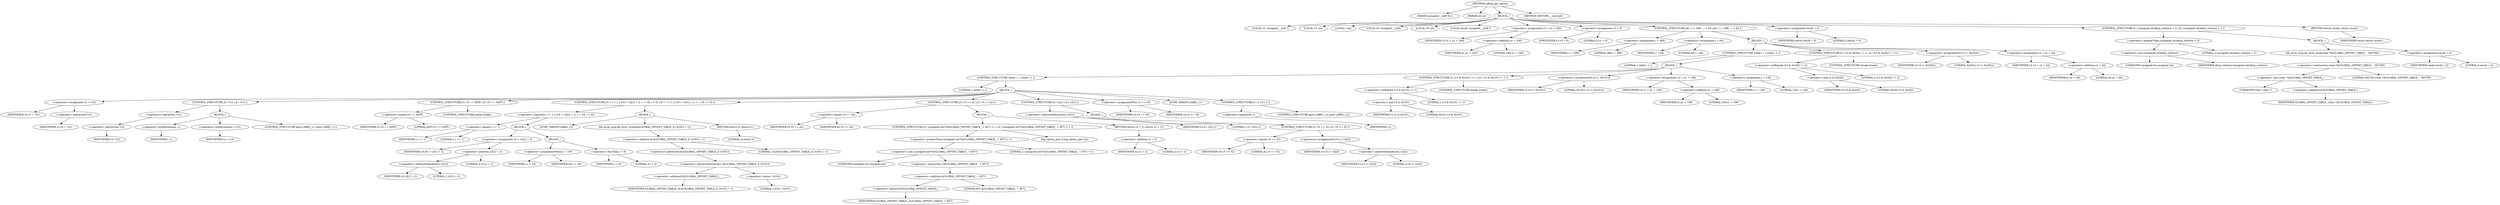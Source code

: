 digraph udhcp_get_option {  
"1000107" [label = "(METHOD,udhcp_get_option)" ]
"1000108" [label = "(PARAM,unsigned __int8 *a1)" ]
"1000109" [label = "(PARAM,int a2)" ]
"1000110" [label = "(BLOCK,,)" ]
"1000111" [label = "(LOCAL,v2: unsigned __int8 *)" ]
"1000112" [label = "(LOCAL,v3: int)" ]
"1000113" [label = "(LOCAL,i: int)" ]
"1000114" [label = "(LOCAL,v5: unsigned __int8)" ]
"1000115" [label = "(LOCAL,v6: int)" ]
"1000116" [label = "(LOCAL,result: unsigned __int8 *)" ]
"1000117" [label = "(<operator>.assignment,v2 = a1 + 240)" ]
"1000118" [label = "(IDENTIFIER,v2,v2 = a1 + 240)" ]
"1000119" [label = "(<operator>.addition,a1 + 240)" ]
"1000120" [label = "(IDENTIFIER,a1,a1 + 240)" ]
"1000121" [label = "(LITERAL,240,a1 + 240)" ]
"1000122" [label = "(<operator>.assignment,v3 = 0)" ]
"1000123" [label = "(IDENTIFIER,v3,v3 = 0)" ]
"1000124" [label = "(LITERAL,0,v3 = 0)" ]
"1000125" [label = "(CONTROL_STRUCTURE,for ( i = 388; ; i = 64 ),for ( i = 388; ; i = 64 ))" ]
"1000126" [label = "(<operator>.assignment,i = 388)" ]
"1000127" [label = "(IDENTIFIER,i,i = 388)" ]
"1000128" [label = "(LITERAL,388,i = 388)" ]
"1000129" [label = "(<operator>.assignment,i = 64)" ]
"1000130" [label = "(IDENTIFIER,i,i = 64)" ]
"1000131" [label = "(LITERAL,64,i = 64)" ]
"1000132" [label = "(BLOCK,,)" ]
"1000133" [label = "(CONTROL_STRUCTURE,while ( 1 ),while ( 1 ))" ]
"1000134" [label = "(LITERAL,1,while ( 1 ))" ]
"1000135" [label = "(BLOCK,,)" ]
"1000136" [label = "(CONTROL_STRUCTURE,while ( 1 ),while ( 1 ))" ]
"1000137" [label = "(LITERAL,1,while ( 1 ))" ]
"1000138" [label = "(BLOCK,,)" ]
"1000139" [label = "(<operator>.assignment,v5 = *v2)" ]
"1000140" [label = "(IDENTIFIER,v5,v5 = *v2)" ]
"1000141" [label = "(<operator>.indirection,*v2)" ]
"1000142" [label = "(IDENTIFIER,v2,v5 = *v2)" ]
"1000143" [label = "(CONTROL_STRUCTURE,if ( !*v2 ),if ( !*v2 ))" ]
"1000144" [label = "(<operator>.logicalNot,!*v2)" ]
"1000145" [label = "(<operator>.indirection,*v2)" ]
"1000146" [label = "(IDENTIFIER,v2,!*v2)" ]
"1000147" [label = "(BLOCK,,)" ]
"1000148" [label = "(<operator>.preDecrement,--i)" ]
"1000149" [label = "(IDENTIFIER,i,--i)" ]
"1000150" [label = "(<operator>.preIncrement,++v2)" ]
"1000151" [label = "(IDENTIFIER,v2,++v2)" ]
"1000152" [label = "(CONTROL_STRUCTURE,goto LABEL_11;,goto LABEL_11;)" ]
"1000153" [label = "(CONTROL_STRUCTURE,if ( v5 == 0xFF ),if ( v5 == 0xFF ))" ]
"1000154" [label = "(<operator>.equals,v5 == 0xFF)" ]
"1000155" [label = "(IDENTIFIER,v5,v5 == 0xFF)" ]
"1000156" [label = "(LITERAL,0xFF,v5 == 0xFF)" ]
"1000157" [label = "(CONTROL_STRUCTURE,break;,break;)" ]
"1000158" [label = "(CONTROL_STRUCTURE,if ( i == 1 || (v6 = v2[1] + 2, i -= v6, i < 0) ),if ( i == 1 || (v6 = v2[1] + 2, i -= v6, i < 0) ))" ]
"1000159" [label = "(<operator>.logicalOr,i == 1 || (v6 = v2[1] + 2, i -= v6, i < 0))" ]
"1000160" [label = "(<operator>.equals,i == 1)" ]
"1000161" [label = "(IDENTIFIER,i,i == 1)" ]
"1000162" [label = "(LITERAL,1,i == 1)" ]
"1000163" [label = "(BLOCK,,)" ]
"1000164" [label = "(<operator>.assignment,v6 = v2[1] + 2)" ]
"1000165" [label = "(IDENTIFIER,v6,v6 = v2[1] + 2)" ]
"1000166" [label = "(<operator>.addition,v2[1] + 2)" ]
"1000167" [label = "(<operator>.indirectIndexAccess,v2[1])" ]
"1000168" [label = "(IDENTIFIER,v2,v2[1] + 2)" ]
"1000169" [label = "(LITERAL,1,v2[1] + 2)" ]
"1000170" [label = "(LITERAL,2,v2[1] + 2)" ]
"1000171" [label = "(BLOCK,,)" ]
"1000172" [label = "(<operator>.assignmentMinus,i -= v6)" ]
"1000173" [label = "(IDENTIFIER,i,i -= v6)" ]
"1000174" [label = "(IDENTIFIER,v6,i -= v6)" ]
"1000175" [label = "(<operator>.lessThan,i < 0)" ]
"1000176" [label = "(IDENTIFIER,i,i < 0)" ]
"1000177" [label = "(LITERAL,0,i < 0)" ]
"1000178" [label = "(BLOCK,,)" ]
"1000179" [label = "(JUMP_TARGET,LABEL_12)" ]
"1000180" [label = "(bb_error_msg,bb_error_msg(&(&GLOBAL_OFFSET_TABLE_)[-14191] + 1))" ]
"1000181" [label = "(<operator>.addition,&(&GLOBAL_OFFSET_TABLE_)[-14191] + 1)" ]
"1000182" [label = "(<operator>.addressOf,&(&GLOBAL_OFFSET_TABLE_)[-14191])" ]
"1000183" [label = "(<operator>.indirectIndexAccess,(&GLOBAL_OFFSET_TABLE_)[-14191])" ]
"1000184" [label = "(<operator>.addressOf,&GLOBAL_OFFSET_TABLE_)" ]
"1000185" [label = "(IDENTIFIER,GLOBAL_OFFSET_TABLE_,&(&GLOBAL_OFFSET_TABLE_)[-14191] + 1)" ]
"1000186" [label = "(<operator>.minus,-14191)" ]
"1000187" [label = "(LITERAL,14191,-14191)" ]
"1000188" [label = "(LITERAL,1,&(&GLOBAL_OFFSET_TABLE_)[-14191] + 1)" ]
"1000189" [label = "(RETURN,return 0;,return 0;)" ]
"1000190" [label = "(LITERAL,0,return 0;)" ]
"1000191" [label = "(CONTROL_STRUCTURE,if ( v5 == a2 ),if ( v5 == a2 ))" ]
"1000192" [label = "(<operator>.equals,v5 == a2)" ]
"1000193" [label = "(IDENTIFIER,v5,v5 == a2)" ]
"1000194" [label = "(IDENTIFIER,a2,v5 == a2)" ]
"1000195" [label = "(BLOCK,,)" ]
"1000196" [label = "(CONTROL_STRUCTURE,if ( (unsigned int)*(&GLOBAL_OFFSET_TABLE_ + 857) > 1 ),if ( (unsigned int)*(&GLOBAL_OFFSET_TABLE_ + 857) > 1 ))" ]
"1000197" [label = "(<operator>.greaterThan,(unsigned int)*(&GLOBAL_OFFSET_TABLE_ + 857) > 1)" ]
"1000198" [label = "(<operator>.cast,(unsigned int)*(&GLOBAL_OFFSET_TABLE_ + 857))" ]
"1000199" [label = "(UNKNOWN,unsigned int,unsigned int)" ]
"1000200" [label = "(<operator>.indirection,*(&GLOBAL_OFFSET_TABLE_ + 857))" ]
"1000201" [label = "(<operator>.addition,&GLOBAL_OFFSET_TABLE_ + 857)" ]
"1000202" [label = "(<operator>.addressOf,&GLOBAL_OFFSET_TABLE_)" ]
"1000203" [label = "(IDENTIFIER,GLOBAL_OFFSET_TABLE_,&GLOBAL_OFFSET_TABLE_ + 857)" ]
"1000204" [label = "(LITERAL,857,&GLOBAL_OFFSET_TABLE_ + 857)" ]
"1000205" [label = "(LITERAL,1,(unsigned int)*(&GLOBAL_OFFSET_TABLE_ + 857) > 1)" ]
"1000206" [label = "(log_option_part_0,log_option_part_0())" ]
"1000207" [label = "(RETURN,return v2 + 2;,return v2 + 2;)" ]
"1000208" [label = "(<operator>.addition,v2 + 2)" ]
"1000209" [label = "(IDENTIFIER,v2,v2 + 2)" ]
"1000210" [label = "(LITERAL,2,v2 + 2)" ]
"1000211" [label = "(CONTROL_STRUCTURE,if ( v2[1] ),if ( v2[1] ))" ]
"1000212" [label = "(<operator>.indirectIndexAccess,v2[1])" ]
"1000213" [label = "(IDENTIFIER,v2,if ( v2[1] ))" ]
"1000214" [label = "(LITERAL,1,if ( v2[1] ))" ]
"1000215" [label = "(BLOCK,,)" ]
"1000216" [label = "(CONTROL_STRUCTURE,if ( v5 == 52 ),if ( v5 == 52 ))" ]
"1000217" [label = "(<operator>.equals,v5 == 52)" ]
"1000218" [label = "(IDENTIFIER,v5,v5 == 52)" ]
"1000219" [label = "(LITERAL,52,v5 == 52)" ]
"1000220" [label = "(<operators>.assignmentOr,v3 |= v2[2])" ]
"1000221" [label = "(IDENTIFIER,v3,v3 |= v2[2])" ]
"1000222" [label = "(<operator>.indirectIndexAccess,v2[2])" ]
"1000223" [label = "(IDENTIFIER,v2,v3 |= v2[2])" ]
"1000224" [label = "(LITERAL,2,v3 |= v2[2])" ]
"1000225" [label = "(<operator>.assignmentPlus,v2 += v6)" ]
"1000226" [label = "(IDENTIFIER,v2,v2 += v6)" ]
"1000227" [label = "(IDENTIFIER,v6,v2 += v6)" ]
"1000228" [label = "(JUMP_TARGET,LABEL_11)" ]
"1000229" [label = "(CONTROL_STRUCTURE,if ( !i ),if ( !i ))" ]
"1000230" [label = "(<operator>.logicalNot,!i)" ]
"1000231" [label = "(IDENTIFIER,i,!i)" ]
"1000232" [label = "(CONTROL_STRUCTURE,goto LABEL_12;,goto LABEL_12;)" ]
"1000233" [label = "(CONTROL_STRUCTURE,if ( (v3 & 0x101) != 1 ),if ( (v3 & 0x101) != 1 ))" ]
"1000234" [label = "(<operator>.notEquals,(v3 & 0x101) != 1)" ]
"1000235" [label = "(<operator>.and,v3 & 0x101)" ]
"1000236" [label = "(IDENTIFIER,v3,v3 & 0x101)" ]
"1000237" [label = "(LITERAL,0x101,v3 & 0x101)" ]
"1000238" [label = "(LITERAL,1,(v3 & 0x101) != 1)" ]
"1000239" [label = "(CONTROL_STRUCTURE,break;,break;)" ]
"1000240" [label = "(<operators>.assignmentOr,v3 |= 0x101u)" ]
"1000241" [label = "(IDENTIFIER,v3,v3 |= 0x101u)" ]
"1000242" [label = "(LITERAL,0x101u,v3 |= 0x101u)" ]
"1000243" [label = "(<operator>.assignment,v2 = a1 + 108)" ]
"1000244" [label = "(IDENTIFIER,v2,v2 = a1 + 108)" ]
"1000245" [label = "(<operator>.addition,a1 + 108)" ]
"1000246" [label = "(IDENTIFIER,a1,a1 + 108)" ]
"1000247" [label = "(LITERAL,108,a1 + 108)" ]
"1000248" [label = "(<operator>.assignment,i = 128)" ]
"1000249" [label = "(IDENTIFIER,i,i = 128)" ]
"1000250" [label = "(LITERAL,128,i = 128)" ]
"1000251" [label = "(CONTROL_STRUCTURE,if ( (v3 & 0x202) != 2 ),if ( (v3 & 0x202) != 2 ))" ]
"1000252" [label = "(<operator>.notEquals,(v3 & 0x202) != 2)" ]
"1000253" [label = "(<operator>.and,v3 & 0x202)" ]
"1000254" [label = "(IDENTIFIER,v3,v3 & 0x202)" ]
"1000255" [label = "(LITERAL,0x202,v3 & 0x202)" ]
"1000256" [label = "(LITERAL,2,(v3 & 0x202) != 2)" ]
"1000257" [label = "(CONTROL_STRUCTURE,break;,break;)" ]
"1000258" [label = "(<operators>.assignmentOr,v3 |= 0x202u)" ]
"1000259" [label = "(IDENTIFIER,v3,v3 |= 0x202u)" ]
"1000260" [label = "(LITERAL,0x202u,v3 |= 0x202u)" ]
"1000261" [label = "(<operator>.assignment,v2 = a1 + 44)" ]
"1000262" [label = "(IDENTIFIER,v2,v2 = a1 + 44)" ]
"1000263" [label = "(<operator>.addition,a1 + 44)" ]
"1000264" [label = "(IDENTIFIER,a1,a1 + 44)" ]
"1000265" [label = "(LITERAL,44,a1 + 44)" ]
"1000266" [label = "(<operator>.assignment,result = 0)" ]
"1000267" [label = "(IDENTIFIER,result,result = 0)" ]
"1000268" [label = "(LITERAL,0,result = 0)" ]
"1000269" [label = "(CONTROL_STRUCTURE,if ( (unsigned int)dhcp_verbose > 2 ),if ( (unsigned int)dhcp_verbose > 2 ))" ]
"1000270" [label = "(<operator>.greaterThan,(unsigned int)dhcp_verbose > 2)" ]
"1000271" [label = "(<operator>.cast,(unsigned int)dhcp_verbose)" ]
"1000272" [label = "(UNKNOWN,unsigned int,unsigned int)" ]
"1000273" [label = "(IDENTIFIER,dhcp_verbose,(unsigned int)dhcp_verbose)" ]
"1000274" [label = "(LITERAL,2,(unsigned int)dhcp_verbose > 2)" ]
"1000275" [label = "(BLOCK,,)" ]
"1000276" [label = "(bb_error_msg,bb_error_msg((char *)&GLOBAL_OFFSET_TABLE_ - 362795))" ]
"1000277" [label = "(<operator>.subtraction,(char *)&GLOBAL_OFFSET_TABLE_ - 362795)" ]
"1000278" [label = "(<operator>.cast,(char *)&GLOBAL_OFFSET_TABLE_)" ]
"1000279" [label = "(UNKNOWN,char *,char *)" ]
"1000280" [label = "(<operator>.addressOf,&GLOBAL_OFFSET_TABLE_)" ]
"1000281" [label = "(IDENTIFIER,GLOBAL_OFFSET_TABLE_,(char *)&GLOBAL_OFFSET_TABLE_)" ]
"1000282" [label = "(LITERAL,362795,(char *)&GLOBAL_OFFSET_TABLE_ - 362795)" ]
"1000283" [label = "(<operator>.assignment,result = 0)" ]
"1000284" [label = "(IDENTIFIER,result,result = 0)" ]
"1000285" [label = "(LITERAL,0,result = 0)" ]
"1000286" [label = "(RETURN,return result;,return result;)" ]
"1000287" [label = "(IDENTIFIER,result,return result;)" ]
"1000288" [label = "(METHOD_RETURN,__usercall)" ]
  "1000107" -> "1000108" 
  "1000107" -> "1000109" 
  "1000107" -> "1000110" 
  "1000107" -> "1000288" 
  "1000110" -> "1000111" 
  "1000110" -> "1000112" 
  "1000110" -> "1000113" 
  "1000110" -> "1000114" 
  "1000110" -> "1000115" 
  "1000110" -> "1000116" 
  "1000110" -> "1000117" 
  "1000110" -> "1000122" 
  "1000110" -> "1000125" 
  "1000110" -> "1000266" 
  "1000110" -> "1000269" 
  "1000110" -> "1000286" 
  "1000117" -> "1000118" 
  "1000117" -> "1000119" 
  "1000119" -> "1000120" 
  "1000119" -> "1000121" 
  "1000122" -> "1000123" 
  "1000122" -> "1000124" 
  "1000125" -> "1000126" 
  "1000125" -> "1000129" 
  "1000125" -> "1000132" 
  "1000126" -> "1000127" 
  "1000126" -> "1000128" 
  "1000129" -> "1000130" 
  "1000129" -> "1000131" 
  "1000132" -> "1000133" 
  "1000132" -> "1000251" 
  "1000132" -> "1000258" 
  "1000132" -> "1000261" 
  "1000133" -> "1000134" 
  "1000133" -> "1000135" 
  "1000135" -> "1000136" 
  "1000135" -> "1000233" 
  "1000135" -> "1000240" 
  "1000135" -> "1000243" 
  "1000135" -> "1000248" 
  "1000136" -> "1000137" 
  "1000136" -> "1000138" 
  "1000138" -> "1000139" 
  "1000138" -> "1000143" 
  "1000138" -> "1000153" 
  "1000138" -> "1000158" 
  "1000138" -> "1000191" 
  "1000138" -> "1000211" 
  "1000138" -> "1000225" 
  "1000138" -> "1000228" 
  "1000138" -> "1000229" 
  "1000139" -> "1000140" 
  "1000139" -> "1000141" 
  "1000141" -> "1000142" 
  "1000143" -> "1000144" 
  "1000143" -> "1000147" 
  "1000144" -> "1000145" 
  "1000145" -> "1000146" 
  "1000147" -> "1000148" 
  "1000147" -> "1000150" 
  "1000147" -> "1000152" 
  "1000148" -> "1000149" 
  "1000150" -> "1000151" 
  "1000153" -> "1000154" 
  "1000153" -> "1000157" 
  "1000154" -> "1000155" 
  "1000154" -> "1000156" 
  "1000158" -> "1000159" 
  "1000158" -> "1000178" 
  "1000159" -> "1000160" 
  "1000159" -> "1000163" 
  "1000160" -> "1000161" 
  "1000160" -> "1000162" 
  "1000163" -> "1000164" 
  "1000163" -> "1000171" 
  "1000164" -> "1000165" 
  "1000164" -> "1000166" 
  "1000166" -> "1000167" 
  "1000166" -> "1000170" 
  "1000167" -> "1000168" 
  "1000167" -> "1000169" 
  "1000171" -> "1000172" 
  "1000171" -> "1000175" 
  "1000172" -> "1000173" 
  "1000172" -> "1000174" 
  "1000175" -> "1000176" 
  "1000175" -> "1000177" 
  "1000178" -> "1000179" 
  "1000178" -> "1000180" 
  "1000178" -> "1000189" 
  "1000180" -> "1000181" 
  "1000181" -> "1000182" 
  "1000181" -> "1000188" 
  "1000182" -> "1000183" 
  "1000183" -> "1000184" 
  "1000183" -> "1000186" 
  "1000184" -> "1000185" 
  "1000186" -> "1000187" 
  "1000189" -> "1000190" 
  "1000191" -> "1000192" 
  "1000191" -> "1000195" 
  "1000192" -> "1000193" 
  "1000192" -> "1000194" 
  "1000195" -> "1000196" 
  "1000195" -> "1000207" 
  "1000196" -> "1000197" 
  "1000196" -> "1000206" 
  "1000197" -> "1000198" 
  "1000197" -> "1000205" 
  "1000198" -> "1000199" 
  "1000198" -> "1000200" 
  "1000200" -> "1000201" 
  "1000201" -> "1000202" 
  "1000201" -> "1000204" 
  "1000202" -> "1000203" 
  "1000207" -> "1000208" 
  "1000208" -> "1000209" 
  "1000208" -> "1000210" 
  "1000211" -> "1000212" 
  "1000211" -> "1000215" 
  "1000212" -> "1000213" 
  "1000212" -> "1000214" 
  "1000215" -> "1000216" 
  "1000216" -> "1000217" 
  "1000216" -> "1000220" 
  "1000217" -> "1000218" 
  "1000217" -> "1000219" 
  "1000220" -> "1000221" 
  "1000220" -> "1000222" 
  "1000222" -> "1000223" 
  "1000222" -> "1000224" 
  "1000225" -> "1000226" 
  "1000225" -> "1000227" 
  "1000229" -> "1000230" 
  "1000229" -> "1000232" 
  "1000230" -> "1000231" 
  "1000233" -> "1000234" 
  "1000233" -> "1000239" 
  "1000234" -> "1000235" 
  "1000234" -> "1000238" 
  "1000235" -> "1000236" 
  "1000235" -> "1000237" 
  "1000240" -> "1000241" 
  "1000240" -> "1000242" 
  "1000243" -> "1000244" 
  "1000243" -> "1000245" 
  "1000245" -> "1000246" 
  "1000245" -> "1000247" 
  "1000248" -> "1000249" 
  "1000248" -> "1000250" 
  "1000251" -> "1000252" 
  "1000251" -> "1000257" 
  "1000252" -> "1000253" 
  "1000252" -> "1000256" 
  "1000253" -> "1000254" 
  "1000253" -> "1000255" 
  "1000258" -> "1000259" 
  "1000258" -> "1000260" 
  "1000261" -> "1000262" 
  "1000261" -> "1000263" 
  "1000263" -> "1000264" 
  "1000263" -> "1000265" 
  "1000266" -> "1000267" 
  "1000266" -> "1000268" 
  "1000269" -> "1000270" 
  "1000269" -> "1000275" 
  "1000270" -> "1000271" 
  "1000270" -> "1000274" 
  "1000271" -> "1000272" 
  "1000271" -> "1000273" 
  "1000275" -> "1000276" 
  "1000275" -> "1000283" 
  "1000276" -> "1000277" 
  "1000277" -> "1000278" 
  "1000277" -> "1000282" 
  "1000278" -> "1000279" 
  "1000278" -> "1000280" 
  "1000280" -> "1000281" 
  "1000283" -> "1000284" 
  "1000283" -> "1000285" 
  "1000286" -> "1000287" 
}
